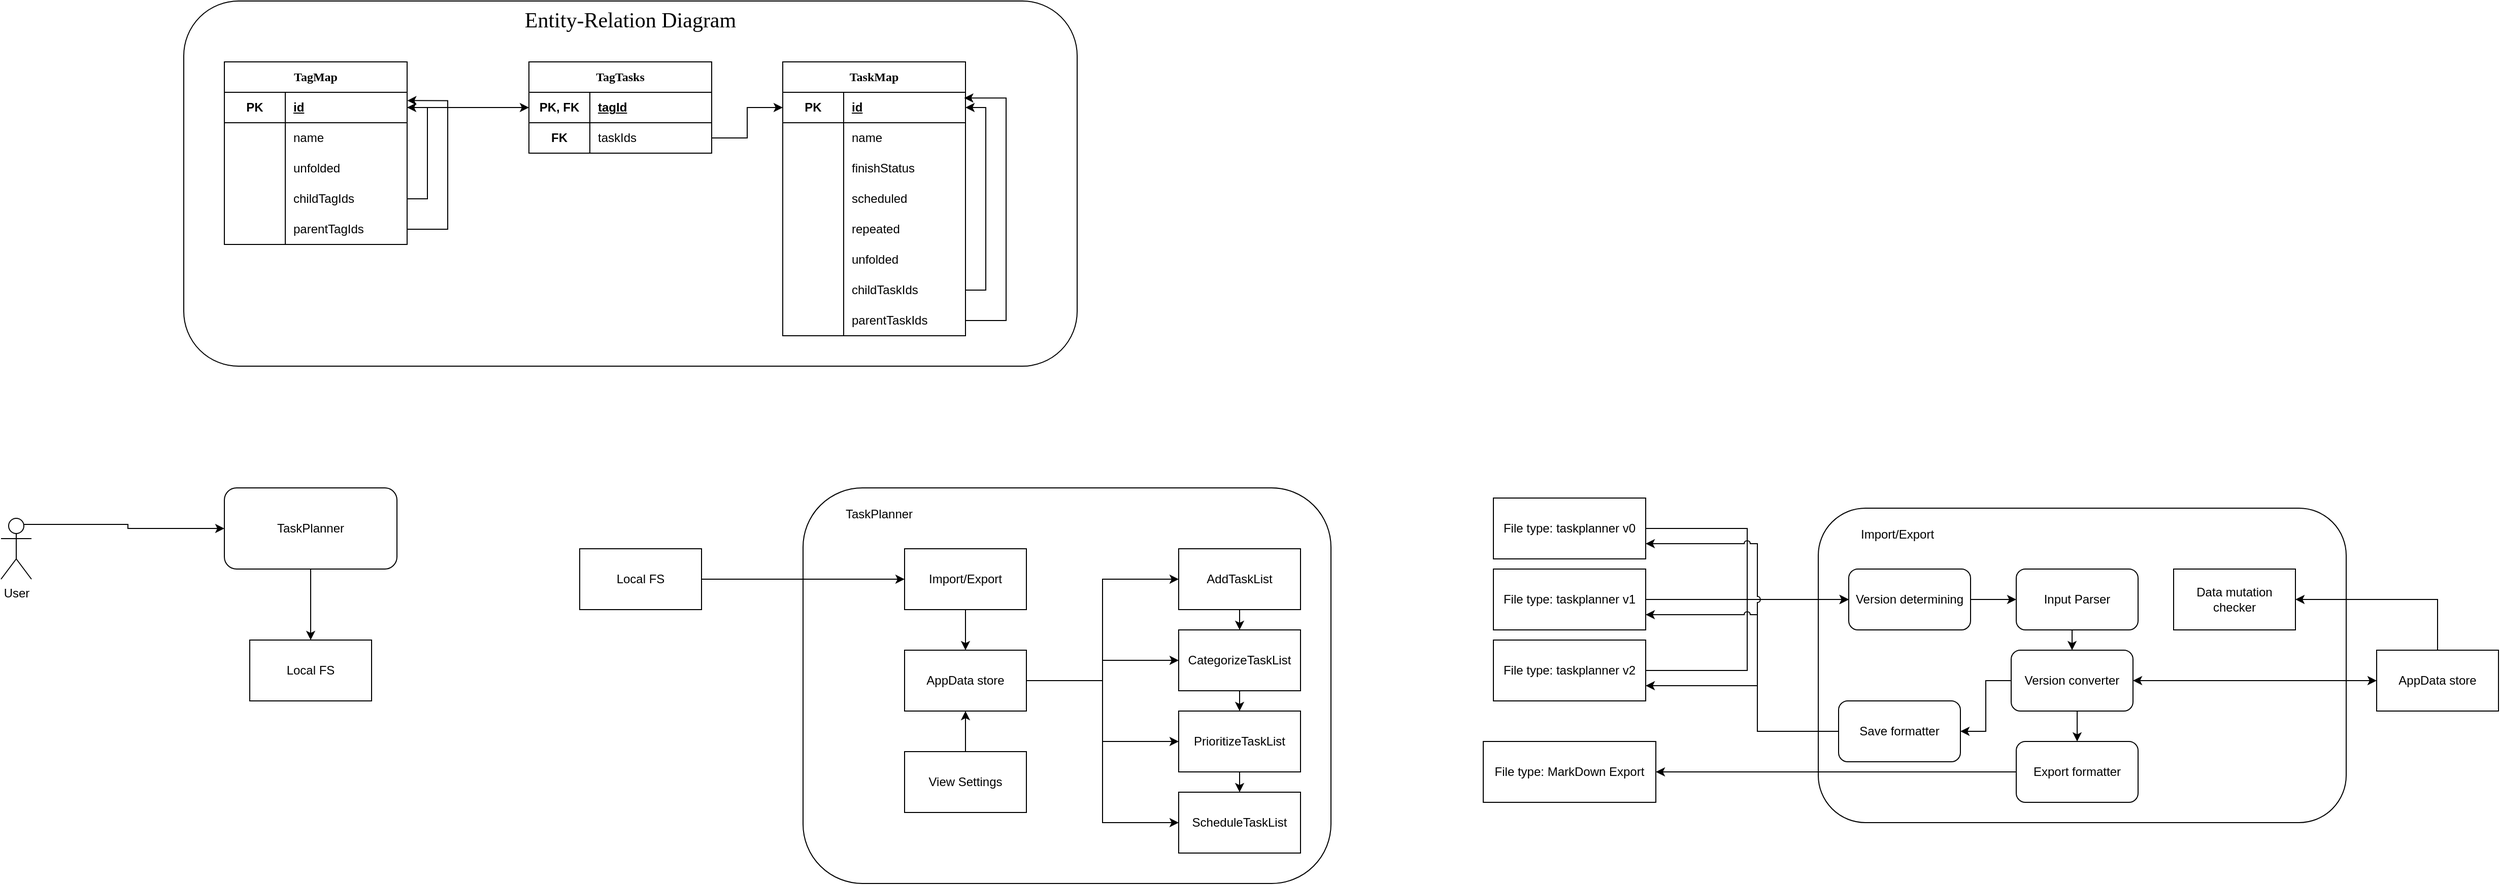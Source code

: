 <mxfile version="26.1.0">
  <diagram name="Page-1" id="wqaEh2efp7w_bdg7v14W">
    <mxGraphModel dx="2284" dy="781" grid="1" gridSize="10" guides="1" tooltips="1" connect="1" arrows="1" fold="1" page="1" pageScale="1" pageWidth="850" pageHeight="1100" math="0" shadow="0">
      <root>
        <mxCell id="0" />
        <mxCell id="1" parent="0" />
        <mxCell id="0f1eRFlx8pcuxKhk-a7z-71" value="Entity-Relation Diagram" style="rounded=1;whiteSpace=wrap;html=1;verticalAlign=top;align=center;fontSize=21;fontFamily=Verdana;" vertex="1" parent="1">
          <mxGeometry x="-120" y="150" width="880" height="360" as="geometry" />
        </mxCell>
        <mxCell id="0f1eRFlx8pcuxKhk-a7z-4" value="TagMap" style="shape=table;startSize=30;container=1;collapsible=1;childLayout=tableLayout;fixedRows=1;rowLines=0;fontStyle=1;align=center;resizeLast=1;html=1;whiteSpace=wrap;fontFamily=Verdana;" vertex="1" parent="1">
          <mxGeometry x="-80" y="210" width="180" height="180" as="geometry" />
        </mxCell>
        <mxCell id="0f1eRFlx8pcuxKhk-a7z-8" value="" style="shape=tableRow;horizontal=0;startSize=0;swimlaneHead=0;swimlaneBody=0;fillColor=none;collapsible=0;dropTarget=0;points=[[0,0.5],[1,0.5]];portConstraint=eastwest;top=0;left=0;right=0;bottom=1;html=1;" vertex="1" parent="0f1eRFlx8pcuxKhk-a7z-4">
          <mxGeometry y="30" width="180" height="30" as="geometry" />
        </mxCell>
        <mxCell id="0f1eRFlx8pcuxKhk-a7z-9" value="PK" style="shape=partialRectangle;connectable=0;fillColor=none;top=0;left=0;bottom=0;right=0;fontStyle=1;overflow=hidden;html=1;whiteSpace=wrap;" vertex="1" parent="0f1eRFlx8pcuxKhk-a7z-8">
          <mxGeometry width="60" height="30" as="geometry">
            <mxRectangle width="60" height="30" as="alternateBounds" />
          </mxGeometry>
        </mxCell>
        <mxCell id="0f1eRFlx8pcuxKhk-a7z-10" value="id" style="shape=partialRectangle;connectable=0;fillColor=none;top=0;left=0;bottom=0;right=0;align=left;spacingLeft=6;fontStyle=5;overflow=hidden;html=1;whiteSpace=wrap;" vertex="1" parent="0f1eRFlx8pcuxKhk-a7z-8">
          <mxGeometry x="60" width="120" height="30" as="geometry">
            <mxRectangle width="120" height="30" as="alternateBounds" />
          </mxGeometry>
        </mxCell>
        <mxCell id="0f1eRFlx8pcuxKhk-a7z-11" value="" style="shape=tableRow;horizontal=0;startSize=0;swimlaneHead=0;swimlaneBody=0;fillColor=none;collapsible=0;dropTarget=0;points=[[0,0.5],[1,0.5]];portConstraint=eastwest;top=0;left=0;right=0;bottom=0;html=1;" vertex="1" parent="0f1eRFlx8pcuxKhk-a7z-4">
          <mxGeometry y="60" width="180" height="30" as="geometry" />
        </mxCell>
        <mxCell id="0f1eRFlx8pcuxKhk-a7z-12" value="" style="shape=partialRectangle;connectable=0;fillColor=none;top=0;left=0;bottom=0;right=0;editable=1;overflow=hidden;html=1;whiteSpace=wrap;" vertex="1" parent="0f1eRFlx8pcuxKhk-a7z-11">
          <mxGeometry width="60" height="30" as="geometry">
            <mxRectangle width="60" height="30" as="alternateBounds" />
          </mxGeometry>
        </mxCell>
        <mxCell id="0f1eRFlx8pcuxKhk-a7z-13" value="name" style="shape=partialRectangle;connectable=0;fillColor=none;top=0;left=0;bottom=0;right=0;align=left;spacingLeft=6;overflow=hidden;html=1;whiteSpace=wrap;" vertex="1" parent="0f1eRFlx8pcuxKhk-a7z-11">
          <mxGeometry x="60" width="120" height="30" as="geometry">
            <mxRectangle width="120" height="30" as="alternateBounds" />
          </mxGeometry>
        </mxCell>
        <mxCell id="0f1eRFlx8pcuxKhk-a7z-20" style="shape=tableRow;horizontal=0;startSize=0;swimlaneHead=0;swimlaneBody=0;fillColor=none;collapsible=0;dropTarget=0;points=[[0,0.5],[1,0.5]];portConstraint=eastwest;top=0;left=0;right=0;bottom=0;html=1;" vertex="1" parent="0f1eRFlx8pcuxKhk-a7z-4">
          <mxGeometry y="90" width="180" height="30" as="geometry" />
        </mxCell>
        <mxCell id="0f1eRFlx8pcuxKhk-a7z-21" style="shape=partialRectangle;connectable=0;fillColor=none;top=0;left=0;bottom=0;right=0;editable=1;overflow=hidden;html=1;whiteSpace=wrap;" vertex="1" parent="0f1eRFlx8pcuxKhk-a7z-20">
          <mxGeometry width="60" height="30" as="geometry">
            <mxRectangle width="60" height="30" as="alternateBounds" />
          </mxGeometry>
        </mxCell>
        <mxCell id="0f1eRFlx8pcuxKhk-a7z-22" value="unfolded" style="shape=partialRectangle;connectable=0;fillColor=none;top=0;left=0;bottom=0;right=0;align=left;spacingLeft=6;overflow=hidden;html=1;whiteSpace=wrap;" vertex="1" parent="0f1eRFlx8pcuxKhk-a7z-20">
          <mxGeometry x="60" width="120" height="30" as="geometry">
            <mxRectangle width="120" height="30" as="alternateBounds" />
          </mxGeometry>
        </mxCell>
        <mxCell id="0f1eRFlx8pcuxKhk-a7z-17" style="shape=tableRow;horizontal=0;startSize=0;swimlaneHead=0;swimlaneBody=0;fillColor=none;collapsible=0;dropTarget=0;points=[[0,0.5],[1,0.5]];portConstraint=eastwest;top=0;left=0;right=0;bottom=0;html=1;" vertex="1" parent="0f1eRFlx8pcuxKhk-a7z-4">
          <mxGeometry y="120" width="180" height="30" as="geometry" />
        </mxCell>
        <mxCell id="0f1eRFlx8pcuxKhk-a7z-18" style="shape=partialRectangle;connectable=0;fillColor=none;top=0;left=0;bottom=0;right=0;editable=1;overflow=hidden;html=1;whiteSpace=wrap;" vertex="1" parent="0f1eRFlx8pcuxKhk-a7z-17">
          <mxGeometry width="60" height="30" as="geometry">
            <mxRectangle width="60" height="30" as="alternateBounds" />
          </mxGeometry>
        </mxCell>
        <mxCell id="0f1eRFlx8pcuxKhk-a7z-19" value="childTagIds" style="shape=partialRectangle;connectable=0;fillColor=none;top=0;left=0;bottom=0;right=0;align=left;spacingLeft=6;overflow=hidden;html=1;whiteSpace=wrap;" vertex="1" parent="0f1eRFlx8pcuxKhk-a7z-17">
          <mxGeometry x="60" width="120" height="30" as="geometry">
            <mxRectangle width="120" height="30" as="alternateBounds" />
          </mxGeometry>
        </mxCell>
        <mxCell id="0f1eRFlx8pcuxKhk-a7z-23" style="shape=tableRow;horizontal=0;startSize=0;swimlaneHead=0;swimlaneBody=0;fillColor=none;collapsible=0;dropTarget=0;points=[[0,0.5],[1,0.5]];portConstraint=eastwest;top=0;left=0;right=0;bottom=0;html=1;" vertex="1" parent="0f1eRFlx8pcuxKhk-a7z-4">
          <mxGeometry y="150" width="180" height="30" as="geometry" />
        </mxCell>
        <mxCell id="0f1eRFlx8pcuxKhk-a7z-24" style="shape=partialRectangle;connectable=0;fillColor=none;top=0;left=0;bottom=0;right=0;editable=1;overflow=hidden;html=1;whiteSpace=wrap;" vertex="1" parent="0f1eRFlx8pcuxKhk-a7z-23">
          <mxGeometry width="60" height="30" as="geometry">
            <mxRectangle width="60" height="30" as="alternateBounds" />
          </mxGeometry>
        </mxCell>
        <mxCell id="0f1eRFlx8pcuxKhk-a7z-25" value="parentTagIds" style="shape=partialRectangle;connectable=0;fillColor=none;top=0;left=0;bottom=0;right=0;align=left;spacingLeft=6;overflow=hidden;html=1;whiteSpace=wrap;" vertex="1" parent="0f1eRFlx8pcuxKhk-a7z-23">
          <mxGeometry x="60" width="120" height="30" as="geometry">
            <mxRectangle width="120" height="30" as="alternateBounds" />
          </mxGeometry>
        </mxCell>
        <mxCell id="0f1eRFlx8pcuxKhk-a7z-44" style="edgeStyle=orthogonalEdgeStyle;rounded=0;orthogonalLoop=1;jettySize=auto;html=1;exitX=1;exitY=0.5;exitDx=0;exitDy=0;entryX=1.001;entryY=0.272;entryDx=0;entryDy=0;entryPerimeter=0;" edge="1" parent="0f1eRFlx8pcuxKhk-a7z-4" source="0f1eRFlx8pcuxKhk-a7z-23" target="0f1eRFlx8pcuxKhk-a7z-8">
          <mxGeometry relative="1" as="geometry">
            <Array as="points">
              <mxPoint x="220" y="165" />
              <mxPoint x="220" y="38" />
            </Array>
          </mxGeometry>
        </mxCell>
        <mxCell id="0f1eRFlx8pcuxKhk-a7z-26" value="TaskMap" style="shape=table;startSize=30;container=1;collapsible=1;childLayout=tableLayout;fixedRows=1;rowLines=0;fontStyle=1;align=center;resizeLast=1;html=1;whiteSpace=wrap;fontFamily=Verdana;" vertex="1" parent="1">
          <mxGeometry x="470" y="210" width="180" height="270" as="geometry" />
        </mxCell>
        <mxCell id="0f1eRFlx8pcuxKhk-a7z-27" value="" style="shape=tableRow;horizontal=0;startSize=0;swimlaneHead=0;swimlaneBody=0;fillColor=none;collapsible=0;dropTarget=0;points=[[0,0.5],[1,0.5]];portConstraint=eastwest;top=0;left=0;right=0;bottom=1;html=1;" vertex="1" parent="0f1eRFlx8pcuxKhk-a7z-26">
          <mxGeometry y="30" width="180" height="30" as="geometry" />
        </mxCell>
        <mxCell id="0f1eRFlx8pcuxKhk-a7z-28" value="PK" style="shape=partialRectangle;connectable=0;fillColor=none;top=0;left=0;bottom=0;right=0;fontStyle=1;overflow=hidden;html=1;whiteSpace=wrap;" vertex="1" parent="0f1eRFlx8pcuxKhk-a7z-27">
          <mxGeometry width="60" height="30" as="geometry">
            <mxRectangle width="60" height="30" as="alternateBounds" />
          </mxGeometry>
        </mxCell>
        <mxCell id="0f1eRFlx8pcuxKhk-a7z-29" value="id" style="shape=partialRectangle;connectable=0;fillColor=none;top=0;left=0;bottom=0;right=0;align=left;spacingLeft=6;fontStyle=5;overflow=hidden;html=1;whiteSpace=wrap;" vertex="1" parent="0f1eRFlx8pcuxKhk-a7z-27">
          <mxGeometry x="60" width="120" height="30" as="geometry">
            <mxRectangle width="120" height="30" as="alternateBounds" />
          </mxGeometry>
        </mxCell>
        <mxCell id="0f1eRFlx8pcuxKhk-a7z-30" value="" style="shape=tableRow;horizontal=0;startSize=0;swimlaneHead=0;swimlaneBody=0;fillColor=none;collapsible=0;dropTarget=0;points=[[0,0.5],[1,0.5]];portConstraint=eastwest;top=0;left=0;right=0;bottom=0;html=1;" vertex="1" parent="0f1eRFlx8pcuxKhk-a7z-26">
          <mxGeometry y="60" width="180" height="30" as="geometry" />
        </mxCell>
        <mxCell id="0f1eRFlx8pcuxKhk-a7z-31" value="" style="shape=partialRectangle;connectable=0;fillColor=none;top=0;left=0;bottom=0;right=0;editable=1;overflow=hidden;html=1;whiteSpace=wrap;" vertex="1" parent="0f1eRFlx8pcuxKhk-a7z-30">
          <mxGeometry width="60" height="30" as="geometry">
            <mxRectangle width="60" height="30" as="alternateBounds" />
          </mxGeometry>
        </mxCell>
        <mxCell id="0f1eRFlx8pcuxKhk-a7z-32" value="name" style="shape=partialRectangle;connectable=0;fillColor=none;top=0;left=0;bottom=0;right=0;align=left;spacingLeft=6;overflow=hidden;html=1;whiteSpace=wrap;" vertex="1" parent="0f1eRFlx8pcuxKhk-a7z-30">
          <mxGeometry x="60" width="120" height="30" as="geometry">
            <mxRectangle width="120" height="30" as="alternateBounds" />
          </mxGeometry>
        </mxCell>
        <mxCell id="0f1eRFlx8pcuxKhk-a7z-33" style="shape=tableRow;horizontal=0;startSize=0;swimlaneHead=0;swimlaneBody=0;fillColor=none;collapsible=0;dropTarget=0;points=[[0,0.5],[1,0.5]];portConstraint=eastwest;top=0;left=0;right=0;bottom=0;html=1;" vertex="1" parent="0f1eRFlx8pcuxKhk-a7z-26">
          <mxGeometry y="90" width="180" height="30" as="geometry" />
        </mxCell>
        <mxCell id="0f1eRFlx8pcuxKhk-a7z-34" style="shape=partialRectangle;connectable=0;fillColor=none;top=0;left=0;bottom=0;right=0;editable=1;overflow=hidden;html=1;whiteSpace=wrap;" vertex="1" parent="0f1eRFlx8pcuxKhk-a7z-33">
          <mxGeometry width="60" height="30" as="geometry">
            <mxRectangle width="60" height="30" as="alternateBounds" />
          </mxGeometry>
        </mxCell>
        <mxCell id="0f1eRFlx8pcuxKhk-a7z-35" value="finishStatus" style="shape=partialRectangle;connectable=0;fillColor=none;top=0;left=0;bottom=0;right=0;align=left;spacingLeft=6;overflow=hidden;html=1;whiteSpace=wrap;" vertex="1" parent="0f1eRFlx8pcuxKhk-a7z-33">
          <mxGeometry x="60" width="120" height="30" as="geometry">
            <mxRectangle width="120" height="30" as="alternateBounds" />
          </mxGeometry>
        </mxCell>
        <mxCell id="0f1eRFlx8pcuxKhk-a7z-36" style="shape=tableRow;horizontal=0;startSize=0;swimlaneHead=0;swimlaneBody=0;fillColor=none;collapsible=0;dropTarget=0;points=[[0,0.5],[1,0.5]];portConstraint=eastwest;top=0;left=0;right=0;bottom=0;html=1;" vertex="1" parent="0f1eRFlx8pcuxKhk-a7z-26">
          <mxGeometry y="120" width="180" height="30" as="geometry" />
        </mxCell>
        <mxCell id="0f1eRFlx8pcuxKhk-a7z-37" style="shape=partialRectangle;connectable=0;fillColor=none;top=0;left=0;bottom=0;right=0;editable=1;overflow=hidden;html=1;whiteSpace=wrap;" vertex="1" parent="0f1eRFlx8pcuxKhk-a7z-36">
          <mxGeometry width="60" height="30" as="geometry">
            <mxRectangle width="60" height="30" as="alternateBounds" />
          </mxGeometry>
        </mxCell>
        <mxCell id="0f1eRFlx8pcuxKhk-a7z-38" value="scheduled" style="shape=partialRectangle;connectable=0;fillColor=none;top=0;left=0;bottom=0;right=0;align=left;spacingLeft=6;overflow=hidden;html=1;whiteSpace=wrap;" vertex="1" parent="0f1eRFlx8pcuxKhk-a7z-36">
          <mxGeometry x="60" width="120" height="30" as="geometry">
            <mxRectangle width="120" height="30" as="alternateBounds" />
          </mxGeometry>
        </mxCell>
        <mxCell id="0f1eRFlx8pcuxKhk-a7z-39" style="shape=tableRow;horizontal=0;startSize=0;swimlaneHead=0;swimlaneBody=0;fillColor=none;collapsible=0;dropTarget=0;points=[[0,0.5],[1,0.5]];portConstraint=eastwest;top=0;left=0;right=0;bottom=0;html=1;" vertex="1" parent="0f1eRFlx8pcuxKhk-a7z-26">
          <mxGeometry y="150" width="180" height="30" as="geometry" />
        </mxCell>
        <mxCell id="0f1eRFlx8pcuxKhk-a7z-40" style="shape=partialRectangle;connectable=0;fillColor=none;top=0;left=0;bottom=0;right=0;editable=1;overflow=hidden;html=1;whiteSpace=wrap;" vertex="1" parent="0f1eRFlx8pcuxKhk-a7z-39">
          <mxGeometry width="60" height="30" as="geometry">
            <mxRectangle width="60" height="30" as="alternateBounds" />
          </mxGeometry>
        </mxCell>
        <mxCell id="0f1eRFlx8pcuxKhk-a7z-41" value="repeated" style="shape=partialRectangle;connectable=0;fillColor=none;top=0;left=0;bottom=0;right=0;align=left;spacingLeft=6;overflow=hidden;html=1;whiteSpace=wrap;" vertex="1" parent="0f1eRFlx8pcuxKhk-a7z-39">
          <mxGeometry x="60" width="120" height="30" as="geometry">
            <mxRectangle width="120" height="30" as="alternateBounds" />
          </mxGeometry>
        </mxCell>
        <mxCell id="0f1eRFlx8pcuxKhk-a7z-51" style="shape=tableRow;horizontal=0;startSize=0;swimlaneHead=0;swimlaneBody=0;fillColor=none;collapsible=0;dropTarget=0;points=[[0,0.5],[1,0.5]];portConstraint=eastwest;top=0;left=0;right=0;bottom=0;html=1;" vertex="1" parent="0f1eRFlx8pcuxKhk-a7z-26">
          <mxGeometry y="180" width="180" height="30" as="geometry" />
        </mxCell>
        <mxCell id="0f1eRFlx8pcuxKhk-a7z-52" style="shape=partialRectangle;connectable=0;fillColor=none;top=0;left=0;bottom=0;right=0;editable=1;overflow=hidden;html=1;whiteSpace=wrap;" vertex="1" parent="0f1eRFlx8pcuxKhk-a7z-51">
          <mxGeometry width="60" height="30" as="geometry">
            <mxRectangle width="60" height="30" as="alternateBounds" />
          </mxGeometry>
        </mxCell>
        <mxCell id="0f1eRFlx8pcuxKhk-a7z-53" value="unfolded" style="shape=partialRectangle;connectable=0;fillColor=none;top=0;left=0;bottom=0;right=0;align=left;spacingLeft=6;overflow=hidden;html=1;whiteSpace=wrap;" vertex="1" parent="0f1eRFlx8pcuxKhk-a7z-51">
          <mxGeometry x="60" width="120" height="30" as="geometry">
            <mxRectangle width="120" height="30" as="alternateBounds" />
          </mxGeometry>
        </mxCell>
        <mxCell id="0f1eRFlx8pcuxKhk-a7z-48" style="shape=tableRow;horizontal=0;startSize=0;swimlaneHead=0;swimlaneBody=0;fillColor=none;collapsible=0;dropTarget=0;points=[[0,0.5],[1,0.5]];portConstraint=eastwest;top=0;left=0;right=0;bottom=0;html=1;" vertex="1" parent="0f1eRFlx8pcuxKhk-a7z-26">
          <mxGeometry y="210" width="180" height="30" as="geometry" />
        </mxCell>
        <mxCell id="0f1eRFlx8pcuxKhk-a7z-49" style="shape=partialRectangle;connectable=0;fillColor=none;top=0;left=0;bottom=0;right=0;editable=1;overflow=hidden;html=1;whiteSpace=wrap;" vertex="1" parent="0f1eRFlx8pcuxKhk-a7z-48">
          <mxGeometry width="60" height="30" as="geometry">
            <mxRectangle width="60" height="30" as="alternateBounds" />
          </mxGeometry>
        </mxCell>
        <mxCell id="0f1eRFlx8pcuxKhk-a7z-50" value="childTaskIds" style="shape=partialRectangle;connectable=0;fillColor=none;top=0;left=0;bottom=0;right=0;align=left;spacingLeft=6;overflow=hidden;html=1;whiteSpace=wrap;" vertex="1" parent="0f1eRFlx8pcuxKhk-a7z-48">
          <mxGeometry x="60" width="120" height="30" as="geometry">
            <mxRectangle width="120" height="30" as="alternateBounds" />
          </mxGeometry>
        </mxCell>
        <mxCell id="0f1eRFlx8pcuxKhk-a7z-45" style="shape=tableRow;horizontal=0;startSize=0;swimlaneHead=0;swimlaneBody=0;fillColor=none;collapsible=0;dropTarget=0;points=[[0,0.5],[1,0.5]];portConstraint=eastwest;top=0;left=0;right=0;bottom=0;html=1;" vertex="1" parent="0f1eRFlx8pcuxKhk-a7z-26">
          <mxGeometry y="240" width="180" height="30" as="geometry" />
        </mxCell>
        <mxCell id="0f1eRFlx8pcuxKhk-a7z-46" style="shape=partialRectangle;connectable=0;fillColor=none;top=0;left=0;bottom=0;right=0;editable=1;overflow=hidden;html=1;whiteSpace=wrap;" vertex="1" parent="0f1eRFlx8pcuxKhk-a7z-45">
          <mxGeometry width="60" height="30" as="geometry">
            <mxRectangle width="60" height="30" as="alternateBounds" />
          </mxGeometry>
        </mxCell>
        <mxCell id="0f1eRFlx8pcuxKhk-a7z-47" value="parentTaskIds" style="shape=partialRectangle;connectable=0;fillColor=none;top=0;left=0;bottom=0;right=0;align=left;spacingLeft=6;overflow=hidden;html=1;whiteSpace=wrap;" vertex="1" parent="0f1eRFlx8pcuxKhk-a7z-45">
          <mxGeometry x="60" width="120" height="30" as="geometry">
            <mxRectangle width="120" height="30" as="alternateBounds" />
          </mxGeometry>
        </mxCell>
        <mxCell id="0f1eRFlx8pcuxKhk-a7z-55" style="edgeStyle=orthogonalEdgeStyle;rounded=0;orthogonalLoop=1;jettySize=auto;html=1;exitX=1;exitY=0.5;exitDx=0;exitDy=0;entryX=0.993;entryY=0.187;entryDx=0;entryDy=0;entryPerimeter=0;" edge="1" parent="0f1eRFlx8pcuxKhk-a7z-26" source="0f1eRFlx8pcuxKhk-a7z-45" target="0f1eRFlx8pcuxKhk-a7z-27">
          <mxGeometry relative="1" as="geometry">
            <Array as="points">
              <mxPoint x="220" y="255" />
              <mxPoint x="220" y="36" />
            </Array>
          </mxGeometry>
        </mxCell>
        <mxCell id="0f1eRFlx8pcuxKhk-a7z-42" style="edgeStyle=orthogonalEdgeStyle;rounded=0;orthogonalLoop=1;jettySize=auto;html=1;exitX=1;exitY=0.5;exitDx=0;exitDy=0;entryX=1;entryY=0.5;entryDx=0;entryDy=0;" edge="1" parent="1" source="0f1eRFlx8pcuxKhk-a7z-17" target="0f1eRFlx8pcuxKhk-a7z-8">
          <mxGeometry relative="1" as="geometry" />
        </mxCell>
        <mxCell id="0f1eRFlx8pcuxKhk-a7z-54" style="edgeStyle=orthogonalEdgeStyle;rounded=0;orthogonalLoop=1;jettySize=auto;html=1;exitX=1;exitY=0.5;exitDx=0;exitDy=0;entryX=1;entryY=0.5;entryDx=0;entryDy=0;" edge="1" parent="1" source="0f1eRFlx8pcuxKhk-a7z-48" target="0f1eRFlx8pcuxKhk-a7z-27">
          <mxGeometry relative="1" as="geometry" />
        </mxCell>
        <mxCell id="0f1eRFlx8pcuxKhk-a7z-56" value="TagTasks" style="shape=table;startSize=30;container=1;collapsible=1;childLayout=tableLayout;fixedRows=1;rowLines=0;fontStyle=1;align=center;resizeLast=1;html=1;whiteSpace=wrap;fontFamily=Verdana;" vertex="1" parent="1">
          <mxGeometry x="220" y="210" width="180" height="90" as="geometry" />
        </mxCell>
        <mxCell id="0f1eRFlx8pcuxKhk-a7z-60" value="" style="shape=tableRow;horizontal=0;startSize=0;swimlaneHead=0;swimlaneBody=0;fillColor=none;collapsible=0;dropTarget=0;points=[[0,0.5],[1,0.5]];portConstraint=eastwest;top=0;left=0;right=0;bottom=1;html=1;" vertex="1" parent="0f1eRFlx8pcuxKhk-a7z-56">
          <mxGeometry y="30" width="180" height="30" as="geometry" />
        </mxCell>
        <mxCell id="0f1eRFlx8pcuxKhk-a7z-61" value="PK, FK" style="shape=partialRectangle;connectable=0;fillColor=none;top=0;left=0;bottom=0;right=0;fontStyle=1;overflow=hidden;html=1;whiteSpace=wrap;" vertex="1" parent="0f1eRFlx8pcuxKhk-a7z-60">
          <mxGeometry width="60" height="30" as="geometry">
            <mxRectangle width="60" height="30" as="alternateBounds" />
          </mxGeometry>
        </mxCell>
        <mxCell id="0f1eRFlx8pcuxKhk-a7z-62" value="tagId" style="shape=partialRectangle;connectable=0;fillColor=none;top=0;left=0;bottom=0;right=0;align=left;spacingLeft=6;fontStyle=5;overflow=hidden;html=1;whiteSpace=wrap;" vertex="1" parent="0f1eRFlx8pcuxKhk-a7z-60">
          <mxGeometry x="60" width="120" height="30" as="geometry">
            <mxRectangle width="120" height="30" as="alternateBounds" />
          </mxGeometry>
        </mxCell>
        <mxCell id="0f1eRFlx8pcuxKhk-a7z-63" value="" style="shape=tableRow;horizontal=0;startSize=0;swimlaneHead=0;swimlaneBody=0;fillColor=none;collapsible=0;dropTarget=0;points=[[0,0.5],[1,0.5]];portConstraint=eastwest;top=0;left=0;right=0;bottom=0;html=1;" vertex="1" parent="0f1eRFlx8pcuxKhk-a7z-56">
          <mxGeometry y="60" width="180" height="30" as="geometry" />
        </mxCell>
        <mxCell id="0f1eRFlx8pcuxKhk-a7z-64" value="&lt;b&gt;FK&lt;/b&gt;" style="shape=partialRectangle;connectable=0;fillColor=none;top=0;left=0;bottom=0;right=0;editable=1;overflow=hidden;html=1;whiteSpace=wrap;" vertex="1" parent="0f1eRFlx8pcuxKhk-a7z-63">
          <mxGeometry width="60" height="30" as="geometry">
            <mxRectangle width="60" height="30" as="alternateBounds" />
          </mxGeometry>
        </mxCell>
        <mxCell id="0f1eRFlx8pcuxKhk-a7z-65" value="taskIds" style="shape=partialRectangle;connectable=0;fillColor=none;top=0;left=0;bottom=0;right=0;align=left;spacingLeft=6;overflow=hidden;html=1;whiteSpace=wrap;" vertex="1" parent="0f1eRFlx8pcuxKhk-a7z-63">
          <mxGeometry x="60" width="120" height="30" as="geometry">
            <mxRectangle width="120" height="30" as="alternateBounds" />
          </mxGeometry>
        </mxCell>
        <mxCell id="0f1eRFlx8pcuxKhk-a7z-69" style="edgeStyle=orthogonalEdgeStyle;rounded=0;orthogonalLoop=1;jettySize=auto;html=1;exitX=1;exitY=0.5;exitDx=0;exitDy=0;entryX=0;entryY=0.5;entryDx=0;entryDy=0;" edge="1" parent="1" source="0f1eRFlx8pcuxKhk-a7z-8" target="0f1eRFlx8pcuxKhk-a7z-60">
          <mxGeometry relative="1" as="geometry" />
        </mxCell>
        <mxCell id="0f1eRFlx8pcuxKhk-a7z-70" style="edgeStyle=orthogonalEdgeStyle;rounded=0;orthogonalLoop=1;jettySize=auto;html=1;exitX=1;exitY=0.5;exitDx=0;exitDy=0;entryX=0;entryY=0.5;entryDx=0;entryDy=0;" edge="1" parent="1" source="0f1eRFlx8pcuxKhk-a7z-63" target="0f1eRFlx8pcuxKhk-a7z-27">
          <mxGeometry relative="1" as="geometry" />
        </mxCell>
        <mxCell id="0f1eRFlx8pcuxKhk-a7z-75" style="edgeStyle=orthogonalEdgeStyle;rounded=0;orthogonalLoop=1;jettySize=auto;html=1;exitX=0.5;exitY=1;exitDx=0;exitDy=0;entryX=0.5;entryY=0;entryDx=0;entryDy=0;" edge="1" parent="1" source="0f1eRFlx8pcuxKhk-a7z-72" target="0f1eRFlx8pcuxKhk-a7z-74">
          <mxGeometry relative="1" as="geometry" />
        </mxCell>
        <mxCell id="0f1eRFlx8pcuxKhk-a7z-72" value="TaskPlanner" style="rounded=1;whiteSpace=wrap;html=1;" vertex="1" parent="1">
          <mxGeometry x="-80" y="630" width="170" height="80" as="geometry" />
        </mxCell>
        <mxCell id="0f1eRFlx8pcuxKhk-a7z-76" style="edgeStyle=orthogonalEdgeStyle;rounded=0;orthogonalLoop=1;jettySize=auto;html=1;exitX=0.75;exitY=0.1;exitDx=0;exitDy=0;exitPerimeter=0;entryX=0;entryY=0.5;entryDx=0;entryDy=0;" edge="1" parent="1" source="0f1eRFlx8pcuxKhk-a7z-73" target="0f1eRFlx8pcuxKhk-a7z-72">
          <mxGeometry relative="1" as="geometry" />
        </mxCell>
        <mxCell id="0f1eRFlx8pcuxKhk-a7z-73" value="User" style="shape=umlActor;verticalLabelPosition=bottom;verticalAlign=top;html=1;outlineConnect=0;" vertex="1" parent="1">
          <mxGeometry x="-300" y="660" width="30" height="60" as="geometry" />
        </mxCell>
        <mxCell id="0f1eRFlx8pcuxKhk-a7z-74" value="Local FS" style="rounded=0;whiteSpace=wrap;html=1;" vertex="1" parent="1">
          <mxGeometry x="-55" y="780" width="120" height="60" as="geometry" />
        </mxCell>
        <mxCell id="0f1eRFlx8pcuxKhk-a7z-77" value="&lt;blockquote&gt;TaskPlanner&lt;/blockquote&gt;" style="rounded=1;whiteSpace=wrap;html=1;verticalAlign=top;align=left;" vertex="1" parent="1">
          <mxGeometry x="490" y="630" width="520" height="390" as="geometry" />
        </mxCell>
        <mxCell id="0f1eRFlx8pcuxKhk-a7z-106" style="edgeStyle=orthogonalEdgeStyle;rounded=0;orthogonalLoop=1;jettySize=auto;html=1;exitX=0.5;exitY=1;exitDx=0;exitDy=0;entryX=0.5;entryY=0;entryDx=0;entryDy=0;" edge="1" parent="1" source="0f1eRFlx8pcuxKhk-a7z-78" target="0f1eRFlx8pcuxKhk-a7z-104">
          <mxGeometry relative="1" as="geometry" />
        </mxCell>
        <mxCell id="0f1eRFlx8pcuxKhk-a7z-78" value="Import/Export" style="rounded=0;whiteSpace=wrap;html=1;" vertex="1" parent="1">
          <mxGeometry x="590" y="690" width="120" height="60" as="geometry" />
        </mxCell>
        <mxCell id="0f1eRFlx8pcuxKhk-a7z-84" style="edgeStyle=orthogonalEdgeStyle;rounded=0;orthogonalLoop=1;jettySize=auto;html=1;exitX=0.5;exitY=1;exitDx=0;exitDy=0;entryX=0.5;entryY=0;entryDx=0;entryDy=0;" edge="1" parent="1" source="0f1eRFlx8pcuxKhk-a7z-79" target="0f1eRFlx8pcuxKhk-a7z-80">
          <mxGeometry relative="1" as="geometry" />
        </mxCell>
        <mxCell id="0f1eRFlx8pcuxKhk-a7z-79" value="CategorizeTaskList" style="rounded=0;whiteSpace=wrap;html=1;" vertex="1" parent="1">
          <mxGeometry x="860" y="770" width="120" height="60" as="geometry" />
        </mxCell>
        <mxCell id="0f1eRFlx8pcuxKhk-a7z-85" style="edgeStyle=orthogonalEdgeStyle;rounded=0;orthogonalLoop=1;jettySize=auto;html=1;exitX=0.5;exitY=1;exitDx=0;exitDy=0;entryX=0.5;entryY=0;entryDx=0;entryDy=0;" edge="1" parent="1" source="0f1eRFlx8pcuxKhk-a7z-80" target="0f1eRFlx8pcuxKhk-a7z-81">
          <mxGeometry relative="1" as="geometry" />
        </mxCell>
        <mxCell id="0f1eRFlx8pcuxKhk-a7z-80" value="PrioritizeTaskList" style="rounded=0;whiteSpace=wrap;html=1;" vertex="1" parent="1">
          <mxGeometry x="860" y="850" width="120" height="60" as="geometry" />
        </mxCell>
        <mxCell id="0f1eRFlx8pcuxKhk-a7z-81" value="ScheduleTaskList" style="rounded=0;whiteSpace=wrap;html=1;" vertex="1" parent="1">
          <mxGeometry x="860" y="930" width="120" height="60" as="geometry" />
        </mxCell>
        <mxCell id="0f1eRFlx8pcuxKhk-a7z-83" style="edgeStyle=orthogonalEdgeStyle;rounded=0;orthogonalLoop=1;jettySize=auto;html=1;exitX=0.5;exitY=1;exitDx=0;exitDy=0;entryX=0.5;entryY=0;entryDx=0;entryDy=0;" edge="1" parent="1" source="0f1eRFlx8pcuxKhk-a7z-82" target="0f1eRFlx8pcuxKhk-a7z-79">
          <mxGeometry relative="1" as="geometry" />
        </mxCell>
        <mxCell id="0f1eRFlx8pcuxKhk-a7z-82" value="AddTaskList" style="rounded=0;whiteSpace=wrap;html=1;" vertex="1" parent="1">
          <mxGeometry x="860" y="690" width="120" height="60" as="geometry" />
        </mxCell>
        <mxCell id="0f1eRFlx8pcuxKhk-a7z-89" style="edgeStyle=orthogonalEdgeStyle;rounded=0;orthogonalLoop=1;jettySize=auto;html=1;exitX=1;exitY=0.5;exitDx=0;exitDy=0;entryX=0;entryY=0.5;entryDx=0;entryDy=0;" edge="1" parent="1" source="0f1eRFlx8pcuxKhk-a7z-88" target="0f1eRFlx8pcuxKhk-a7z-78">
          <mxGeometry relative="1" as="geometry" />
        </mxCell>
        <mxCell id="0f1eRFlx8pcuxKhk-a7z-88" value="Local FS" style="rounded=0;whiteSpace=wrap;html=1;" vertex="1" parent="1">
          <mxGeometry x="270" y="690" width="120" height="60" as="geometry" />
        </mxCell>
        <mxCell id="0f1eRFlx8pcuxKhk-a7z-92" value="&lt;blockquote&gt;Import/Export&lt;/blockquote&gt;" style="rounded=1;whiteSpace=wrap;html=1;verticalAlign=top;align=left;" vertex="1" parent="1">
          <mxGeometry x="1490" y="650" width="520" height="310" as="geometry" />
        </mxCell>
        <mxCell id="0f1eRFlx8pcuxKhk-a7z-118" style="edgeStyle=orthogonalEdgeStyle;rounded=0;orthogonalLoop=1;jettySize=auto;html=1;exitX=0.5;exitY=1;exitDx=0;exitDy=0;entryX=0.5;entryY=0;entryDx=0;entryDy=0;" edge="1" parent="1" source="0f1eRFlx8pcuxKhk-a7z-94" target="0f1eRFlx8pcuxKhk-a7z-98">
          <mxGeometry relative="1" as="geometry" />
        </mxCell>
        <mxCell id="0f1eRFlx8pcuxKhk-a7z-94" value="Input Parser" style="rounded=1;whiteSpace=wrap;html=1;" vertex="1" parent="1">
          <mxGeometry x="1685" y="710" width="120" height="60" as="geometry" />
        </mxCell>
        <mxCell id="0f1eRFlx8pcuxKhk-a7z-103" style="edgeStyle=orthogonalEdgeStyle;rounded=0;orthogonalLoop=1;jettySize=auto;html=1;exitX=0;exitY=0.5;exitDx=0;exitDy=0;entryX=1;entryY=0.5;entryDx=0;entryDy=0;" edge="1" parent="1" source="0f1eRFlx8pcuxKhk-a7z-97" target="0f1eRFlx8pcuxKhk-a7z-102">
          <mxGeometry relative="1" as="geometry" />
        </mxCell>
        <mxCell id="0f1eRFlx8pcuxKhk-a7z-97" value="Export formatter" style="rounded=1;whiteSpace=wrap;html=1;" vertex="1" parent="1">
          <mxGeometry x="1685" y="880" width="120" height="60" as="geometry" />
        </mxCell>
        <mxCell id="0f1eRFlx8pcuxKhk-a7z-112" style="edgeStyle=orthogonalEdgeStyle;rounded=0;orthogonalLoop=1;jettySize=auto;html=1;exitX=1;exitY=0.5;exitDx=0;exitDy=0;entryX=0;entryY=0.5;entryDx=0;entryDy=0;startArrow=classic;startFill=1;" edge="1" parent="1" source="0f1eRFlx8pcuxKhk-a7z-98" target="0f1eRFlx8pcuxKhk-a7z-111">
          <mxGeometry relative="1" as="geometry" />
        </mxCell>
        <mxCell id="0f1eRFlx8pcuxKhk-a7z-119" style="edgeStyle=orthogonalEdgeStyle;rounded=0;orthogonalLoop=1;jettySize=auto;html=1;exitX=0.5;exitY=1;exitDx=0;exitDy=0;entryX=0.5;entryY=0;entryDx=0;entryDy=0;" edge="1" parent="1" source="0f1eRFlx8pcuxKhk-a7z-98" target="0f1eRFlx8pcuxKhk-a7z-97">
          <mxGeometry relative="1" as="geometry" />
        </mxCell>
        <mxCell id="0f1eRFlx8pcuxKhk-a7z-124" style="edgeStyle=orthogonalEdgeStyle;rounded=0;orthogonalLoop=1;jettySize=auto;html=1;exitX=0;exitY=0.5;exitDx=0;exitDy=0;entryX=1;entryY=0.5;entryDx=0;entryDy=0;" edge="1" parent="1" source="0f1eRFlx8pcuxKhk-a7z-98" target="0f1eRFlx8pcuxKhk-a7z-123">
          <mxGeometry relative="1" as="geometry" />
        </mxCell>
        <mxCell id="0f1eRFlx8pcuxKhk-a7z-98" value="Version converter" style="rounded=1;whiteSpace=wrap;html=1;" vertex="1" parent="1">
          <mxGeometry x="1680" y="790" width="120" height="60" as="geometry" />
        </mxCell>
        <mxCell id="0f1eRFlx8pcuxKhk-a7z-120" style="edgeStyle=orthogonalEdgeStyle;rounded=0;orthogonalLoop=1;jettySize=auto;html=1;exitX=1;exitY=0.5;exitDx=0;exitDy=0;entryX=0;entryY=0.5;entryDx=0;entryDy=0;" edge="1" parent="1" source="0f1eRFlx8pcuxKhk-a7z-99" target="0f1eRFlx8pcuxKhk-a7z-114">
          <mxGeometry relative="1" as="geometry" />
        </mxCell>
        <mxCell id="0f1eRFlx8pcuxKhk-a7z-99" value="File type: taskplanner v0" style="rounded=0;whiteSpace=wrap;html=1;" vertex="1" parent="1">
          <mxGeometry x="1170" y="640" width="150" height="60" as="geometry" />
        </mxCell>
        <mxCell id="0f1eRFlx8pcuxKhk-a7z-121" style="edgeStyle=orthogonalEdgeStyle;rounded=0;orthogonalLoop=1;jettySize=auto;html=1;exitX=1;exitY=0.5;exitDx=0;exitDy=0;entryX=0;entryY=0.5;entryDx=0;entryDy=0;" edge="1" parent="1" source="0f1eRFlx8pcuxKhk-a7z-100" target="0f1eRFlx8pcuxKhk-a7z-114">
          <mxGeometry relative="1" as="geometry" />
        </mxCell>
        <mxCell id="0f1eRFlx8pcuxKhk-a7z-100" value="File type: taskplanner v1" style="rounded=0;whiteSpace=wrap;html=1;" vertex="1" parent="1">
          <mxGeometry x="1170" y="710" width="150" height="60" as="geometry" />
        </mxCell>
        <mxCell id="0f1eRFlx8pcuxKhk-a7z-122" style="edgeStyle=orthogonalEdgeStyle;rounded=0;orthogonalLoop=1;jettySize=auto;html=1;exitX=1;exitY=0.5;exitDx=0;exitDy=0;entryX=0;entryY=0.5;entryDx=0;entryDy=0;" edge="1" parent="1" source="0f1eRFlx8pcuxKhk-a7z-101" target="0f1eRFlx8pcuxKhk-a7z-114">
          <mxGeometry relative="1" as="geometry" />
        </mxCell>
        <mxCell id="0f1eRFlx8pcuxKhk-a7z-101" value="File type: taskplanner v2" style="rounded=0;whiteSpace=wrap;html=1;" vertex="1" parent="1">
          <mxGeometry x="1170" y="780" width="150" height="60" as="geometry" />
        </mxCell>
        <mxCell id="0f1eRFlx8pcuxKhk-a7z-102" value="File type: MarkDown Export" style="rounded=0;whiteSpace=wrap;html=1;" vertex="1" parent="1">
          <mxGeometry x="1160" y="880" width="170" height="60" as="geometry" />
        </mxCell>
        <mxCell id="0f1eRFlx8pcuxKhk-a7z-107" style="edgeStyle=orthogonalEdgeStyle;rounded=0;orthogonalLoop=1;jettySize=auto;html=1;exitX=1;exitY=0.5;exitDx=0;exitDy=0;entryX=0;entryY=0.5;entryDx=0;entryDy=0;" edge="1" parent="1" source="0f1eRFlx8pcuxKhk-a7z-104" target="0f1eRFlx8pcuxKhk-a7z-82">
          <mxGeometry relative="1" as="geometry" />
        </mxCell>
        <mxCell id="0f1eRFlx8pcuxKhk-a7z-108" style="edgeStyle=orthogonalEdgeStyle;rounded=0;orthogonalLoop=1;jettySize=auto;html=1;exitX=1;exitY=0.5;exitDx=0;exitDy=0;entryX=0;entryY=0.5;entryDx=0;entryDy=0;" edge="1" parent="1" source="0f1eRFlx8pcuxKhk-a7z-104" target="0f1eRFlx8pcuxKhk-a7z-79">
          <mxGeometry relative="1" as="geometry" />
        </mxCell>
        <mxCell id="0f1eRFlx8pcuxKhk-a7z-109" style="edgeStyle=orthogonalEdgeStyle;rounded=0;orthogonalLoop=1;jettySize=auto;html=1;exitX=1;exitY=0.5;exitDx=0;exitDy=0;entryX=0;entryY=0.5;entryDx=0;entryDy=0;" edge="1" parent="1" source="0f1eRFlx8pcuxKhk-a7z-104" target="0f1eRFlx8pcuxKhk-a7z-80">
          <mxGeometry relative="1" as="geometry" />
        </mxCell>
        <mxCell id="0f1eRFlx8pcuxKhk-a7z-110" style="edgeStyle=orthogonalEdgeStyle;rounded=0;orthogonalLoop=1;jettySize=auto;html=1;exitX=1;exitY=0.5;exitDx=0;exitDy=0;entryX=0;entryY=0.5;entryDx=0;entryDy=0;" edge="1" parent="1" source="0f1eRFlx8pcuxKhk-a7z-104" target="0f1eRFlx8pcuxKhk-a7z-81">
          <mxGeometry relative="1" as="geometry" />
        </mxCell>
        <mxCell id="0f1eRFlx8pcuxKhk-a7z-104" value="AppData store" style="rounded=0;whiteSpace=wrap;html=1;" vertex="1" parent="1">
          <mxGeometry x="590" y="790" width="120" height="60" as="geometry" />
        </mxCell>
        <mxCell id="0f1eRFlx8pcuxKhk-a7z-111" value="AppData store" style="rounded=0;whiteSpace=wrap;html=1;" vertex="1" parent="1">
          <mxGeometry x="2040" y="790" width="120" height="60" as="geometry" />
        </mxCell>
        <mxCell id="0f1eRFlx8pcuxKhk-a7z-115" style="edgeStyle=orthogonalEdgeStyle;rounded=0;orthogonalLoop=1;jettySize=auto;html=1;exitX=1;exitY=0.5;exitDx=0;exitDy=0;entryX=0;entryY=0.5;entryDx=0;entryDy=0;" edge="1" parent="1" source="0f1eRFlx8pcuxKhk-a7z-114" target="0f1eRFlx8pcuxKhk-a7z-94">
          <mxGeometry relative="1" as="geometry" />
        </mxCell>
        <mxCell id="0f1eRFlx8pcuxKhk-a7z-114" value="Version determining" style="rounded=1;whiteSpace=wrap;html=1;" vertex="1" parent="1">
          <mxGeometry x="1520" y="710" width="120" height="60" as="geometry" />
        </mxCell>
        <mxCell id="0f1eRFlx8pcuxKhk-a7z-125" style="edgeStyle=orthogonalEdgeStyle;rounded=0;orthogonalLoop=1;jettySize=auto;html=1;exitX=0;exitY=0.5;exitDx=0;exitDy=0;entryX=1;entryY=0.75;entryDx=0;entryDy=0;jumpStyle=arc;" edge="1" parent="1" source="0f1eRFlx8pcuxKhk-a7z-123" target="0f1eRFlx8pcuxKhk-a7z-101">
          <mxGeometry relative="1" as="geometry">
            <Array as="points">
              <mxPoint x="1430" y="870" />
              <mxPoint x="1430" y="825" />
            </Array>
          </mxGeometry>
        </mxCell>
        <mxCell id="0f1eRFlx8pcuxKhk-a7z-126" style="edgeStyle=orthogonalEdgeStyle;rounded=0;orthogonalLoop=1;jettySize=auto;html=1;exitX=0;exitY=0.5;exitDx=0;exitDy=0;entryX=1;entryY=0.75;entryDx=0;entryDy=0;jumpStyle=arc;" edge="1" parent="1" source="0f1eRFlx8pcuxKhk-a7z-123" target="0f1eRFlx8pcuxKhk-a7z-100">
          <mxGeometry relative="1" as="geometry">
            <Array as="points">
              <mxPoint x="1430" y="870" />
              <mxPoint x="1430" y="755" />
            </Array>
          </mxGeometry>
        </mxCell>
        <mxCell id="0f1eRFlx8pcuxKhk-a7z-127" style="edgeStyle=orthogonalEdgeStyle;rounded=0;orthogonalLoop=1;jettySize=auto;html=1;entryX=1;entryY=0.75;entryDx=0;entryDy=0;jumpStyle=arc;exitX=0;exitY=0.5;exitDx=0;exitDy=0;" edge="1" parent="1" source="0f1eRFlx8pcuxKhk-a7z-123" target="0f1eRFlx8pcuxKhk-a7z-99">
          <mxGeometry relative="1" as="geometry">
            <mxPoint x="1430" y="870" as="sourcePoint" />
            <Array as="points">
              <mxPoint x="1430" y="870" />
              <mxPoint x="1430" y="685" />
            </Array>
          </mxGeometry>
        </mxCell>
        <mxCell id="0f1eRFlx8pcuxKhk-a7z-123" value="Save formatter" style="rounded=1;whiteSpace=wrap;html=1;" vertex="1" parent="1">
          <mxGeometry x="1510" y="840" width="120" height="60" as="geometry" />
        </mxCell>
        <mxCell id="0f1eRFlx8pcuxKhk-a7z-129" style="edgeStyle=orthogonalEdgeStyle;rounded=0;orthogonalLoop=1;jettySize=auto;html=1;exitX=0.5;exitY=0;exitDx=0;exitDy=0;entryX=0.5;entryY=1;entryDx=0;entryDy=0;" edge="1" parent="1" source="0f1eRFlx8pcuxKhk-a7z-128" target="0f1eRFlx8pcuxKhk-a7z-104">
          <mxGeometry relative="1" as="geometry" />
        </mxCell>
        <mxCell id="0f1eRFlx8pcuxKhk-a7z-128" value="View Settings" style="rounded=0;whiteSpace=wrap;html=1;" vertex="1" parent="1">
          <mxGeometry x="590" y="890" width="120" height="60" as="geometry" />
        </mxCell>
        <mxCell id="0f1eRFlx8pcuxKhk-a7z-131" style="edgeStyle=orthogonalEdgeStyle;rounded=0;orthogonalLoop=1;jettySize=auto;html=1;exitX=1;exitY=0.5;exitDx=0;exitDy=0;entryX=0.5;entryY=0;entryDx=0;entryDy=0;endArrow=none;startFill=1;startArrow=classic;" edge="1" parent="1" source="0f1eRFlx8pcuxKhk-a7z-130" target="0f1eRFlx8pcuxKhk-a7z-111">
          <mxGeometry relative="1" as="geometry" />
        </mxCell>
        <mxCell id="0f1eRFlx8pcuxKhk-a7z-130" value="Data mutation checker" style="rounded=0;whiteSpace=wrap;html=1;" vertex="1" parent="1">
          <mxGeometry x="1840" y="710" width="120" height="60" as="geometry" />
        </mxCell>
      </root>
    </mxGraphModel>
  </diagram>
</mxfile>
